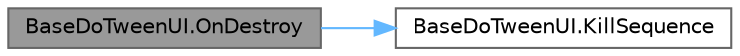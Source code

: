 digraph "BaseDoTweenUI.OnDestroy"
{
 // LATEX_PDF_SIZE
  bgcolor="transparent";
  edge [fontname=Helvetica,fontsize=10,labelfontname=Helvetica,labelfontsize=10];
  node [fontname=Helvetica,fontsize=10,shape=box,height=0.2,width=0.4];
  rankdir="LR";
  Node1 [id="Node000001",label="BaseDoTweenUI.OnDestroy",height=0.2,width=0.4,color="gray40", fillcolor="grey60", style="filled", fontcolor="black",tooltip=" "];
  Node1 -> Node2 [id="edge1_Node000001_Node000002",color="steelblue1",style="solid",tooltip=" "];
  Node2 [id="Node000002",label="BaseDoTweenUI.KillSequence",height=0.2,width=0.4,color="grey40", fillcolor="white", style="filled",URL="$class_base_do_tween_u_i.html#a1577262c2f5c66245c40a8ede168198f",tooltip=" "];
}
